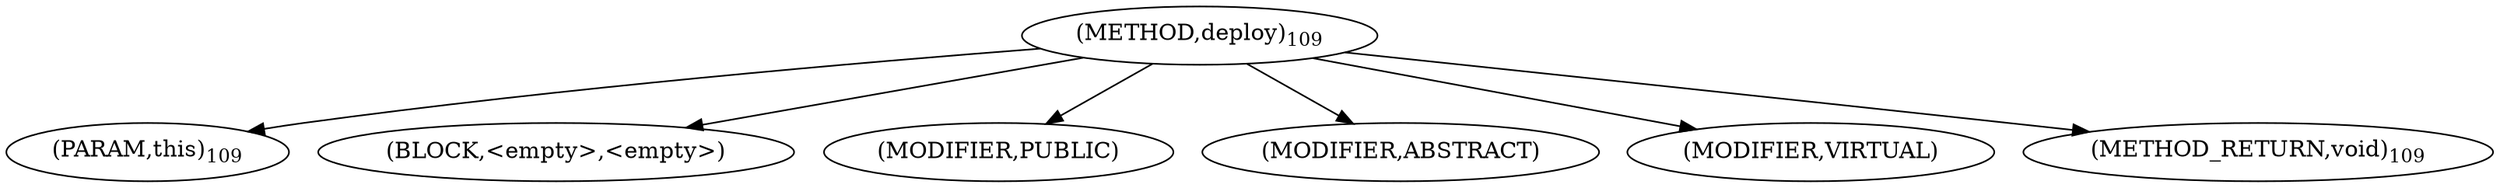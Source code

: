 digraph "deploy" {  
"152" [label = <(METHOD,deploy)<SUB>109</SUB>> ]
"153" [label = <(PARAM,this)<SUB>109</SUB>> ]
"154" [label = <(BLOCK,&lt;empty&gt;,&lt;empty&gt;)> ]
"155" [label = <(MODIFIER,PUBLIC)> ]
"156" [label = <(MODIFIER,ABSTRACT)> ]
"157" [label = <(MODIFIER,VIRTUAL)> ]
"158" [label = <(METHOD_RETURN,void)<SUB>109</SUB>> ]
  "152" -> "153" 
  "152" -> "154" 
  "152" -> "155" 
  "152" -> "156" 
  "152" -> "157" 
  "152" -> "158" 
}
